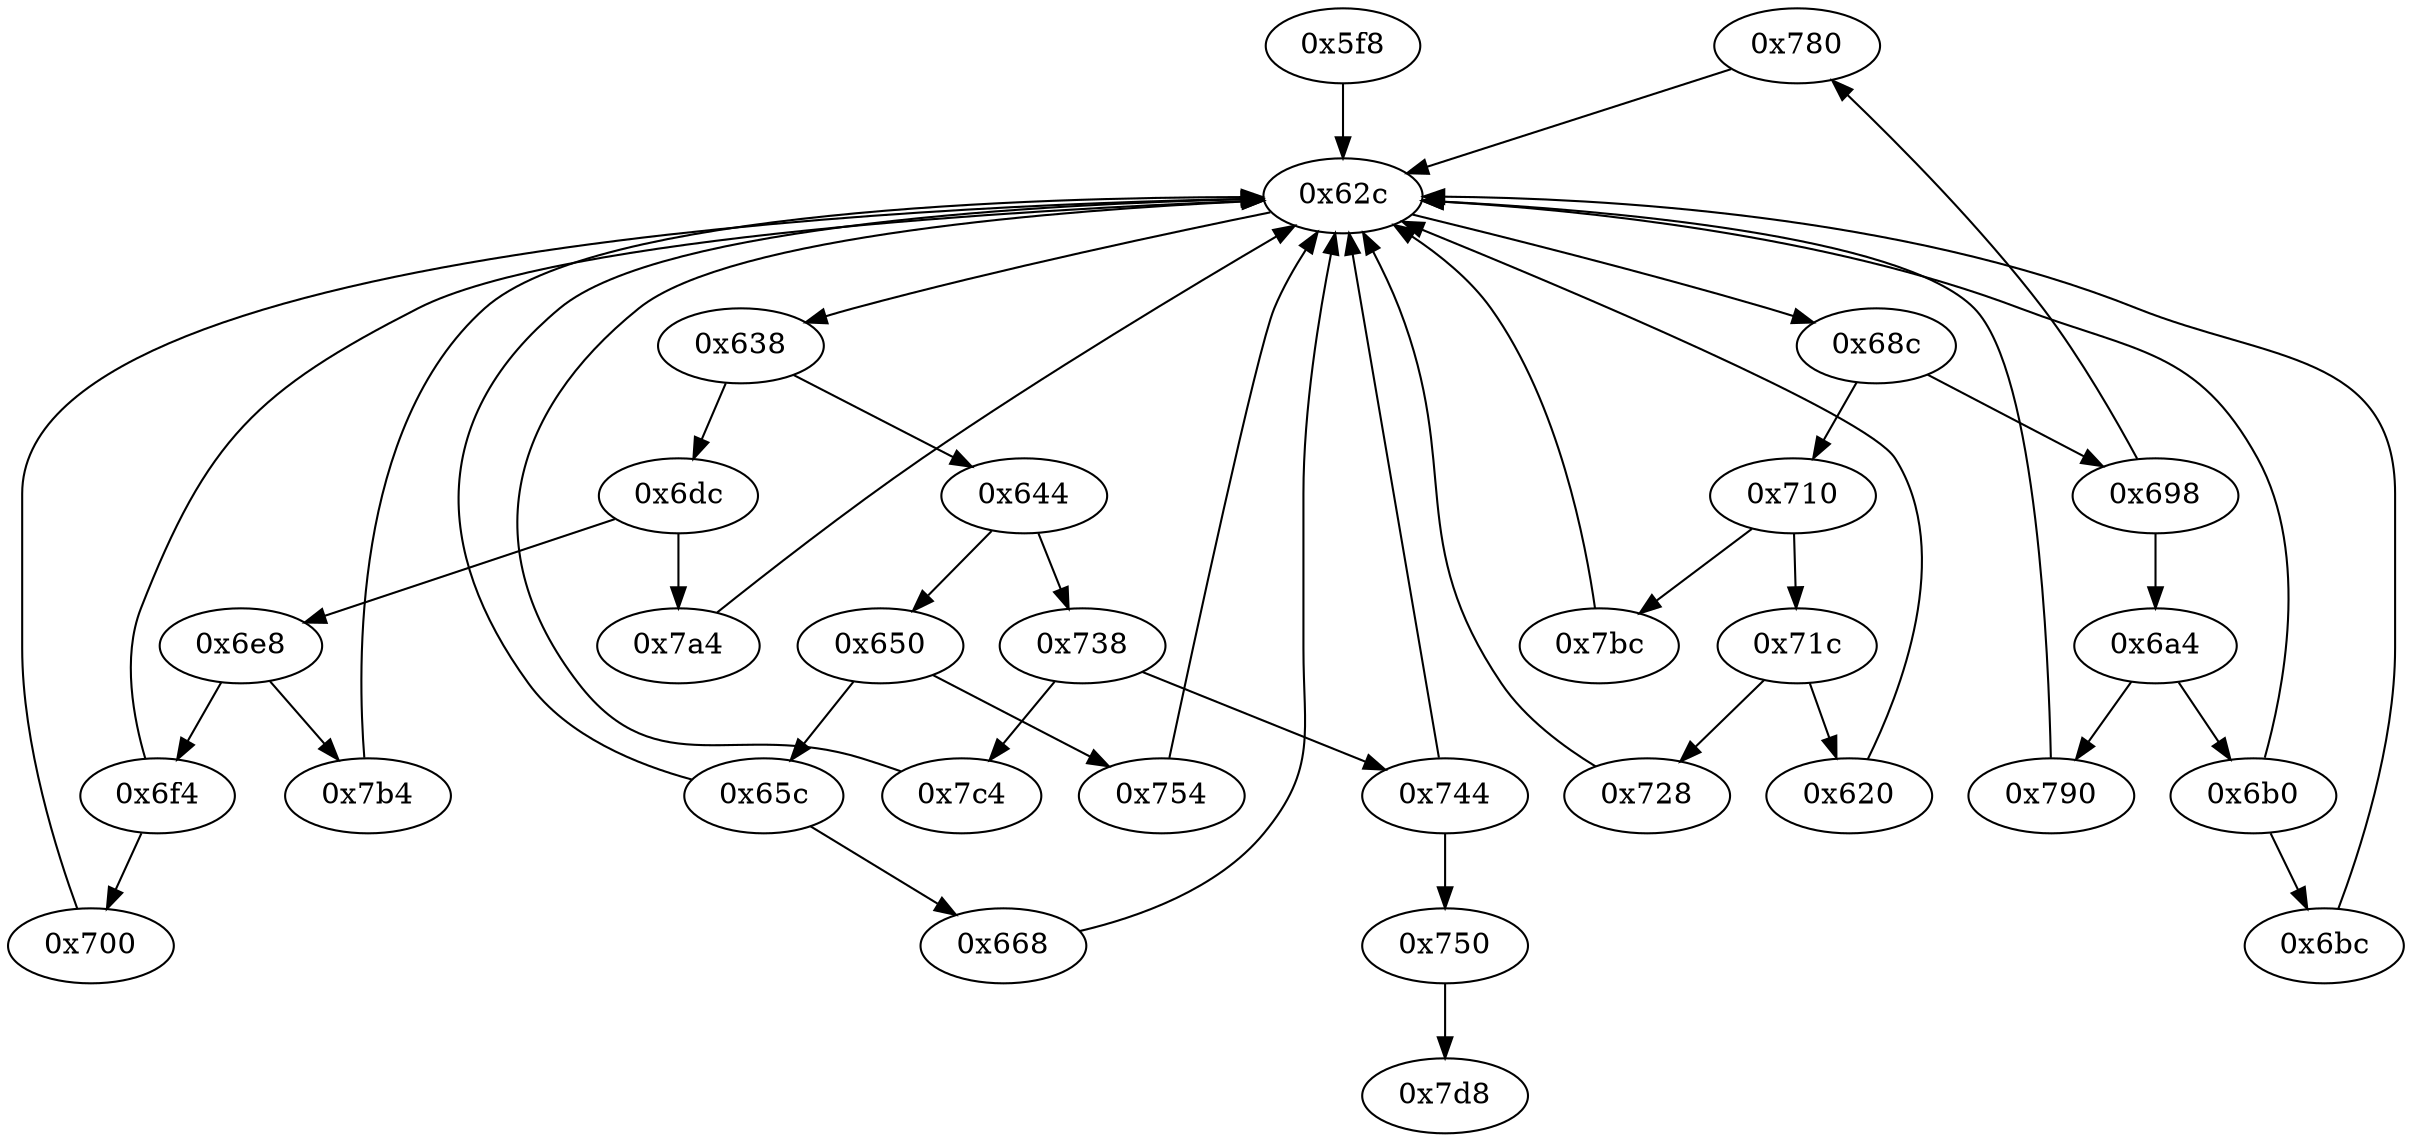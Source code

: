strict digraph "" {
	"0x780"	 [opcode="[u'ldr', u'mov', u'mov', u'b']"];
	"0x62c"	 [opcode="[u'ldr', u'cmp', u'b']"];
	"0x780" -> "0x62c";
	"0x7bc"	 [opcode="[u'ldr', u'b']"];
	"0x7bc" -> "0x62c";
	"0x6dc"	 [opcode="[u'ldr', u'cmp', u'b']"];
	"0x7a4"	 [opcode="[u'ldr', u'ldr', u'mov', u'b']"];
	"0x6dc" -> "0x7a4";
	"0x6e8"	 [opcode="[u'ldr', u'cmp', u'b']"];
	"0x6dc" -> "0x6e8";
	"0x6a4"	 [opcode="[u'ldr', u'cmp', u'b']"];
	"0x790"	 [opcode="[u'ldr', u'mov', u'bl', u'ldr', u'b']"];
	"0x6a4" -> "0x790";
	"0x6b0"	 [opcode="[u'ldr', u'cmp', u'b']"];
	"0x6a4" -> "0x6b0";
	"0x7a4" -> "0x62c";
	"0x7c4"	 [opcode="[u'ldr', u'add', u'str', u'ldr', u'b']"];
	"0x7c4" -> "0x62c";
	"0x710"	 [opcode="[u'ldr', u'cmp', u'b']"];
	"0x710" -> "0x7bc";
	"0x71c"	 [opcode="[u'ldr', u'cmp', u'b']"];
	"0x710" -> "0x71c";
	"0x738"	 [opcode="[u'ldr', u'cmp', u'b']"];
	"0x738" -> "0x7c4";
	"0x744"	 [opcode="[u'ldr', u'cmp', u'b']"];
	"0x738" -> "0x744";
	"0x650"	 [opcode="[u'ldr', u'cmp', u'b']"];
	"0x754"	 [opcode="[u'ldr', u'str', u'str', u'ldr', u'ldrb', u'ldr', u'ldr', u'ldr', u'cmp', u'mov', u'b']"];
	"0x650" -> "0x754";
	"0x65c"	 [opcode="[u'ldr', u'cmp', u'b']"];
	"0x650" -> "0x65c";
	"0x638"	 [opcode="[u'ldr', u'cmp', u'b']"];
	"0x62c" -> "0x638";
	"0x68c"	 [opcode="[u'ldr', u'cmp', u'b']"];
	"0x62c" -> "0x68c";
	"0x638" -> "0x6dc";
	"0x644"	 [opcode="[u'ldr', u'cmp', u'b']"];
	"0x638" -> "0x644";
	"0x754" -> "0x62c";
	"0x750"	 [opcode="[u'b']"];
	"0x7d8"	 [opcode="[u'mov', u'sub', u'pop']"];
	"0x750" -> "0x7d8";
	"0x6bc"	 [opcode="[u'str', u'str', u'ldr', u'ldr', u'ldr', u'cmp', u'mov', u'b']"];
	"0x6bc" -> "0x62c";
	"0x698"	 [opcode="[u'ldr', u'cmp', u'b']"];
	"0x698" -> "0x780";
	"0x698" -> "0x6a4";
	"0x790" -> "0x62c";
	"0x68c" -> "0x710";
	"0x68c" -> "0x698";
	"0x6f4"	 [opcode="[u'ldr', u'cmp', u'b']"];
	"0x6f4" -> "0x62c";
	"0x700"	 [opcode="[u'mov', u'mov', u'mov', u'b']"];
	"0x6f4" -> "0x700";
	"0x7b4"	 [opcode="[u'ldr', u'b']"];
	"0x7b4" -> "0x62c";
	"0x728"	 [opcode="[u'ldr', u'ldr', u'mov', u'b']"];
	"0x728" -> "0x62c";
	"0x6e8" -> "0x6f4";
	"0x6e8" -> "0x7b4";
	"0x700" -> "0x62c";
	"0x668"	 [opcode="[u'ldr', u'ldr', u'add', u'str', u'ldr', u'add', u'str', u'ldr', u'b']"];
	"0x668" -> "0x62c";
	"0x644" -> "0x738";
	"0x644" -> "0x650";
	"0x6b0" -> "0x62c";
	"0x6b0" -> "0x6bc";
	"0x71c" -> "0x728";
	"0x620"	 [opcode="[u'ldr', u'cmp', u'ldr']"];
	"0x71c" -> "0x620";
	"0x744" -> "0x62c";
	"0x744" -> "0x750";
	"0x65c" -> "0x62c";
	"0x65c" -> "0x668";
	"0x620" -> "0x62c";
	"0x5f8"	 [opcode="[u'push', u'add', u'sub', u'str', u'ldr', u'ldr', u'ldr', u'ldr', u'add', u'b']"];
	"0x5f8" -> "0x62c";
}
